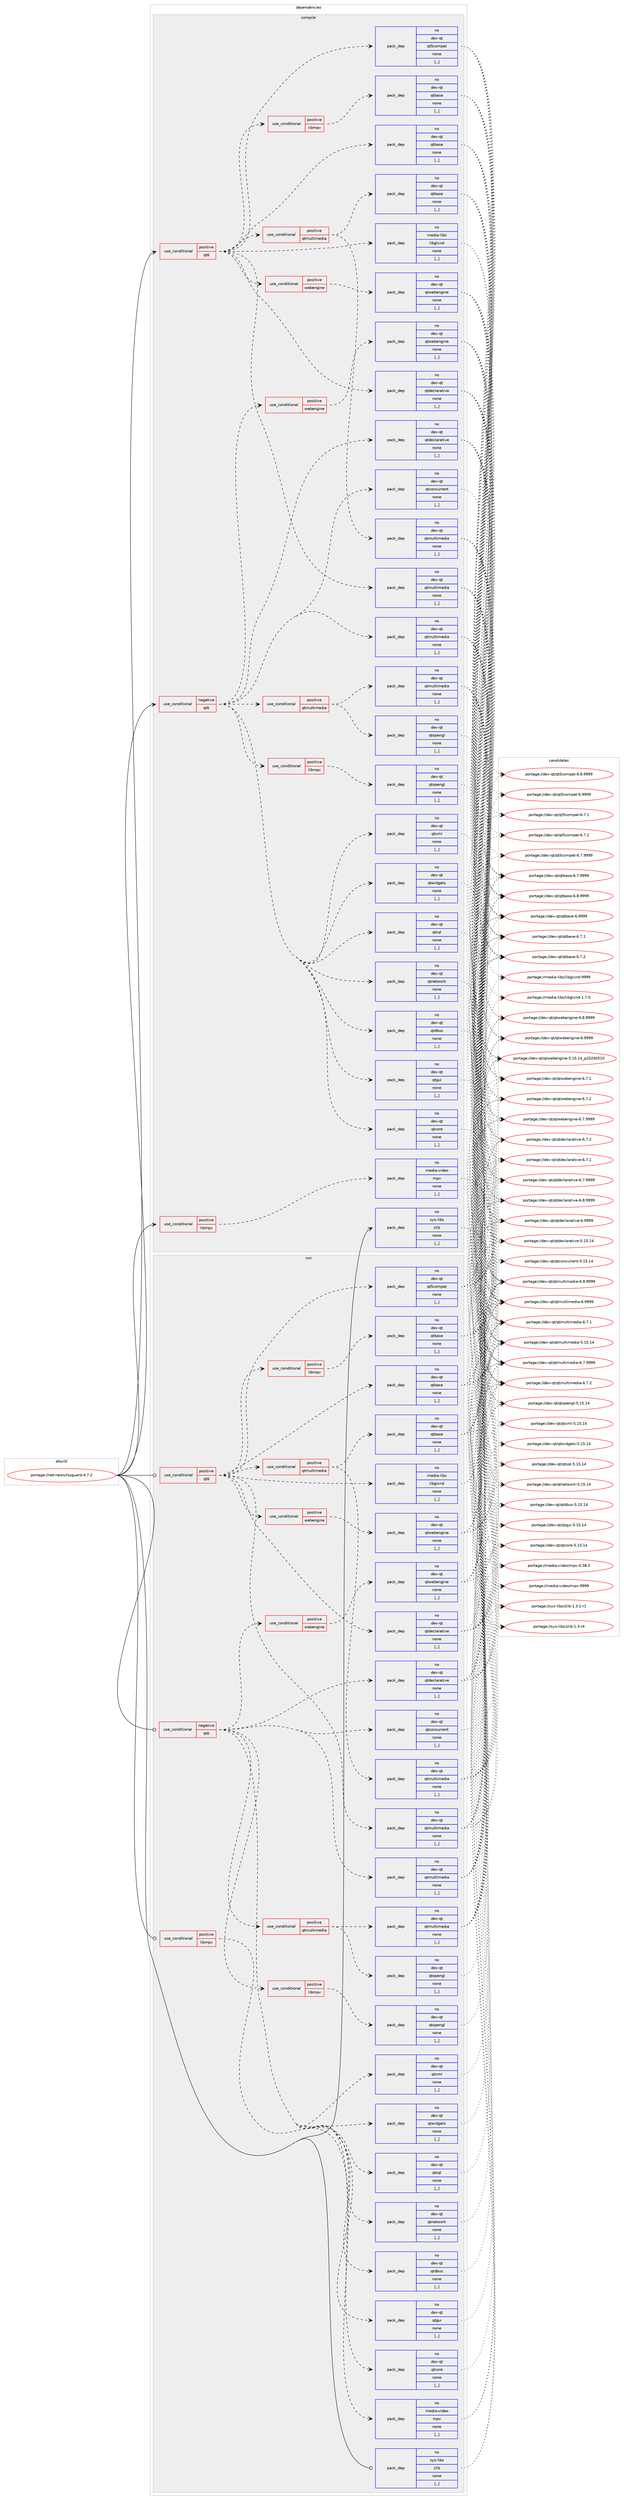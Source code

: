 digraph prolog {

# *************
# Graph options
# *************

newrank=true;
concentrate=true;
compound=true;
graph [rankdir=LR,fontname=Helvetica,fontsize=10,ranksep=1.5];#, ranksep=2.5, nodesep=0.2];
edge  [arrowhead=vee];
node  [fontname=Helvetica,fontsize=10];

# **********
# The ebuild
# **********

subgraph cluster_leftcol {
color=gray;
rank=same;
label=<<i>ebuild</i>>;
id [label="portage://net-news/rssguard-4.7.2", color=red, width=4, href="../net-news/rssguard-4.7.2.svg"];
}

# ****************
# The dependencies
# ****************

subgraph cluster_midcol {
color=gray;
label=<<i>dependencies</i>>;
subgraph cluster_compile {
fillcolor="#eeeeee";
style=filled;
label=<<i>compile</i>>;
subgraph cond97625 {
dependency370608 [label=<<TABLE BORDER="0" CELLBORDER="1" CELLSPACING="0" CELLPADDING="4"><TR><TD ROWSPAN="3" CELLPADDING="10">use_conditional</TD></TR><TR><TD>negative</TD></TR><TR><TD>qt6</TD></TR></TABLE>>, shape=none, color=red];
subgraph pack270302 {
dependency370609 [label=<<TABLE BORDER="0" CELLBORDER="1" CELLSPACING="0" CELLPADDING="4" WIDTH="220"><TR><TD ROWSPAN="6" CELLPADDING="30">pack_dep</TD></TR><TR><TD WIDTH="110">no</TD></TR><TR><TD>dev-qt</TD></TR><TR><TD>qtconcurrent</TD></TR><TR><TD>none</TD></TR><TR><TD>[,,]</TD></TR></TABLE>>, shape=none, color=blue];
}
dependency370608:e -> dependency370609:w [weight=20,style="dashed",arrowhead="vee"];
subgraph pack270303 {
dependency370610 [label=<<TABLE BORDER="0" CELLBORDER="1" CELLSPACING="0" CELLPADDING="4" WIDTH="220"><TR><TD ROWSPAN="6" CELLPADDING="30">pack_dep</TD></TR><TR><TD WIDTH="110">no</TD></TR><TR><TD>dev-qt</TD></TR><TR><TD>qtcore</TD></TR><TR><TD>none</TD></TR><TR><TD>[,,]</TD></TR></TABLE>>, shape=none, color=blue];
}
dependency370608:e -> dependency370610:w [weight=20,style="dashed",arrowhead="vee"];
subgraph pack270304 {
dependency370611 [label=<<TABLE BORDER="0" CELLBORDER="1" CELLSPACING="0" CELLPADDING="4" WIDTH="220"><TR><TD ROWSPAN="6" CELLPADDING="30">pack_dep</TD></TR><TR><TD WIDTH="110">no</TD></TR><TR><TD>dev-qt</TD></TR><TR><TD>qtdbus</TD></TR><TR><TD>none</TD></TR><TR><TD>[,,]</TD></TR></TABLE>>, shape=none, color=blue];
}
dependency370608:e -> dependency370611:w [weight=20,style="dashed",arrowhead="vee"];
subgraph pack270305 {
dependency370612 [label=<<TABLE BORDER="0" CELLBORDER="1" CELLSPACING="0" CELLPADDING="4" WIDTH="220"><TR><TD ROWSPAN="6" CELLPADDING="30">pack_dep</TD></TR><TR><TD WIDTH="110">no</TD></TR><TR><TD>dev-qt</TD></TR><TR><TD>qtdeclarative</TD></TR><TR><TD>none</TD></TR><TR><TD>[,,]</TD></TR></TABLE>>, shape=none, color=blue];
}
dependency370608:e -> dependency370612:w [weight=20,style="dashed",arrowhead="vee"];
subgraph pack270306 {
dependency370613 [label=<<TABLE BORDER="0" CELLBORDER="1" CELLSPACING="0" CELLPADDING="4" WIDTH="220"><TR><TD ROWSPAN="6" CELLPADDING="30">pack_dep</TD></TR><TR><TD WIDTH="110">no</TD></TR><TR><TD>dev-qt</TD></TR><TR><TD>qtgui</TD></TR><TR><TD>none</TD></TR><TR><TD>[,,]</TD></TR></TABLE>>, shape=none, color=blue];
}
dependency370608:e -> dependency370613:w [weight=20,style="dashed",arrowhead="vee"];
subgraph pack270307 {
dependency370614 [label=<<TABLE BORDER="0" CELLBORDER="1" CELLSPACING="0" CELLPADDING="4" WIDTH="220"><TR><TD ROWSPAN="6" CELLPADDING="30">pack_dep</TD></TR><TR><TD WIDTH="110">no</TD></TR><TR><TD>dev-qt</TD></TR><TR><TD>qtmultimedia</TD></TR><TR><TD>none</TD></TR><TR><TD>[,,]</TD></TR></TABLE>>, shape=none, color=blue];
}
dependency370608:e -> dependency370614:w [weight=20,style="dashed",arrowhead="vee"];
subgraph pack270308 {
dependency370615 [label=<<TABLE BORDER="0" CELLBORDER="1" CELLSPACING="0" CELLPADDING="4" WIDTH="220"><TR><TD ROWSPAN="6" CELLPADDING="30">pack_dep</TD></TR><TR><TD WIDTH="110">no</TD></TR><TR><TD>dev-qt</TD></TR><TR><TD>qtnetwork</TD></TR><TR><TD>none</TD></TR><TR><TD>[,,]</TD></TR></TABLE>>, shape=none, color=blue];
}
dependency370608:e -> dependency370615:w [weight=20,style="dashed",arrowhead="vee"];
subgraph pack270309 {
dependency370616 [label=<<TABLE BORDER="0" CELLBORDER="1" CELLSPACING="0" CELLPADDING="4" WIDTH="220"><TR><TD ROWSPAN="6" CELLPADDING="30">pack_dep</TD></TR><TR><TD WIDTH="110">no</TD></TR><TR><TD>dev-qt</TD></TR><TR><TD>qtsql</TD></TR><TR><TD>none</TD></TR><TR><TD>[,,]</TD></TR></TABLE>>, shape=none, color=blue];
}
dependency370608:e -> dependency370616:w [weight=20,style="dashed",arrowhead="vee"];
subgraph pack270310 {
dependency370617 [label=<<TABLE BORDER="0" CELLBORDER="1" CELLSPACING="0" CELLPADDING="4" WIDTH="220"><TR><TD ROWSPAN="6" CELLPADDING="30">pack_dep</TD></TR><TR><TD WIDTH="110">no</TD></TR><TR><TD>dev-qt</TD></TR><TR><TD>qtwidgets</TD></TR><TR><TD>none</TD></TR><TR><TD>[,,]</TD></TR></TABLE>>, shape=none, color=blue];
}
dependency370608:e -> dependency370617:w [weight=20,style="dashed",arrowhead="vee"];
subgraph pack270311 {
dependency370618 [label=<<TABLE BORDER="0" CELLBORDER="1" CELLSPACING="0" CELLPADDING="4" WIDTH="220"><TR><TD ROWSPAN="6" CELLPADDING="30">pack_dep</TD></TR><TR><TD WIDTH="110">no</TD></TR><TR><TD>dev-qt</TD></TR><TR><TD>qtxml</TD></TR><TR><TD>none</TD></TR><TR><TD>[,,]</TD></TR></TABLE>>, shape=none, color=blue];
}
dependency370608:e -> dependency370618:w [weight=20,style="dashed",arrowhead="vee"];
subgraph cond97626 {
dependency370619 [label=<<TABLE BORDER="0" CELLBORDER="1" CELLSPACING="0" CELLPADDING="4"><TR><TD ROWSPAN="3" CELLPADDING="10">use_conditional</TD></TR><TR><TD>positive</TD></TR><TR><TD>libmpv</TD></TR></TABLE>>, shape=none, color=red];
subgraph pack270312 {
dependency370620 [label=<<TABLE BORDER="0" CELLBORDER="1" CELLSPACING="0" CELLPADDING="4" WIDTH="220"><TR><TD ROWSPAN="6" CELLPADDING="30">pack_dep</TD></TR><TR><TD WIDTH="110">no</TD></TR><TR><TD>dev-qt</TD></TR><TR><TD>qtopengl</TD></TR><TR><TD>none</TD></TR><TR><TD>[,,]</TD></TR></TABLE>>, shape=none, color=blue];
}
dependency370619:e -> dependency370620:w [weight=20,style="dashed",arrowhead="vee"];
}
dependency370608:e -> dependency370619:w [weight=20,style="dashed",arrowhead="vee"];
subgraph cond97627 {
dependency370621 [label=<<TABLE BORDER="0" CELLBORDER="1" CELLSPACING="0" CELLPADDING="4"><TR><TD ROWSPAN="3" CELLPADDING="10">use_conditional</TD></TR><TR><TD>positive</TD></TR><TR><TD>qtmultimedia</TD></TR></TABLE>>, shape=none, color=red];
subgraph pack270313 {
dependency370622 [label=<<TABLE BORDER="0" CELLBORDER="1" CELLSPACING="0" CELLPADDING="4" WIDTH="220"><TR><TD ROWSPAN="6" CELLPADDING="30">pack_dep</TD></TR><TR><TD WIDTH="110">no</TD></TR><TR><TD>dev-qt</TD></TR><TR><TD>qtmultimedia</TD></TR><TR><TD>none</TD></TR><TR><TD>[,,]</TD></TR></TABLE>>, shape=none, color=blue];
}
dependency370621:e -> dependency370622:w [weight=20,style="dashed",arrowhead="vee"];
subgraph pack270314 {
dependency370623 [label=<<TABLE BORDER="0" CELLBORDER="1" CELLSPACING="0" CELLPADDING="4" WIDTH="220"><TR><TD ROWSPAN="6" CELLPADDING="30">pack_dep</TD></TR><TR><TD WIDTH="110">no</TD></TR><TR><TD>dev-qt</TD></TR><TR><TD>qtopengl</TD></TR><TR><TD>none</TD></TR><TR><TD>[,,]</TD></TR></TABLE>>, shape=none, color=blue];
}
dependency370621:e -> dependency370623:w [weight=20,style="dashed",arrowhead="vee"];
}
dependency370608:e -> dependency370621:w [weight=20,style="dashed",arrowhead="vee"];
subgraph cond97628 {
dependency370624 [label=<<TABLE BORDER="0" CELLBORDER="1" CELLSPACING="0" CELLPADDING="4"><TR><TD ROWSPAN="3" CELLPADDING="10">use_conditional</TD></TR><TR><TD>positive</TD></TR><TR><TD>webengine</TD></TR></TABLE>>, shape=none, color=red];
subgraph pack270315 {
dependency370625 [label=<<TABLE BORDER="0" CELLBORDER="1" CELLSPACING="0" CELLPADDING="4" WIDTH="220"><TR><TD ROWSPAN="6" CELLPADDING="30">pack_dep</TD></TR><TR><TD WIDTH="110">no</TD></TR><TR><TD>dev-qt</TD></TR><TR><TD>qtwebengine</TD></TR><TR><TD>none</TD></TR><TR><TD>[,,]</TD></TR></TABLE>>, shape=none, color=blue];
}
dependency370624:e -> dependency370625:w [weight=20,style="dashed",arrowhead="vee"];
}
dependency370608:e -> dependency370624:w [weight=20,style="dashed",arrowhead="vee"];
}
id:e -> dependency370608:w [weight=20,style="solid",arrowhead="vee"];
subgraph cond97629 {
dependency370626 [label=<<TABLE BORDER="0" CELLBORDER="1" CELLSPACING="0" CELLPADDING="4"><TR><TD ROWSPAN="3" CELLPADDING="10">use_conditional</TD></TR><TR><TD>positive</TD></TR><TR><TD>libmpv</TD></TR></TABLE>>, shape=none, color=red];
subgraph pack270316 {
dependency370627 [label=<<TABLE BORDER="0" CELLBORDER="1" CELLSPACING="0" CELLPADDING="4" WIDTH="220"><TR><TD ROWSPAN="6" CELLPADDING="30">pack_dep</TD></TR><TR><TD WIDTH="110">no</TD></TR><TR><TD>media-video</TD></TR><TR><TD>mpv</TD></TR><TR><TD>none</TD></TR><TR><TD>[,,]</TD></TR></TABLE>>, shape=none, color=blue];
}
dependency370626:e -> dependency370627:w [weight=20,style="dashed",arrowhead="vee"];
}
id:e -> dependency370626:w [weight=20,style="solid",arrowhead="vee"];
subgraph cond97630 {
dependency370628 [label=<<TABLE BORDER="0" CELLBORDER="1" CELLSPACING="0" CELLPADDING="4"><TR><TD ROWSPAN="3" CELLPADDING="10">use_conditional</TD></TR><TR><TD>positive</TD></TR><TR><TD>qt6</TD></TR></TABLE>>, shape=none, color=red];
subgraph pack270317 {
dependency370629 [label=<<TABLE BORDER="0" CELLBORDER="1" CELLSPACING="0" CELLPADDING="4" WIDTH="220"><TR><TD ROWSPAN="6" CELLPADDING="30">pack_dep</TD></TR><TR><TD WIDTH="110">no</TD></TR><TR><TD>dev-qt</TD></TR><TR><TD>qtbase</TD></TR><TR><TD>none</TD></TR><TR><TD>[,,]</TD></TR></TABLE>>, shape=none, color=blue];
}
dependency370628:e -> dependency370629:w [weight=20,style="dashed",arrowhead="vee"];
subgraph pack270318 {
dependency370630 [label=<<TABLE BORDER="0" CELLBORDER="1" CELLSPACING="0" CELLPADDING="4" WIDTH="220"><TR><TD ROWSPAN="6" CELLPADDING="30">pack_dep</TD></TR><TR><TD WIDTH="110">no</TD></TR><TR><TD>dev-qt</TD></TR><TR><TD>qtdeclarative</TD></TR><TR><TD>none</TD></TR><TR><TD>[,,]</TD></TR></TABLE>>, shape=none, color=blue];
}
dependency370628:e -> dependency370630:w [weight=20,style="dashed",arrowhead="vee"];
subgraph pack270319 {
dependency370631 [label=<<TABLE BORDER="0" CELLBORDER="1" CELLSPACING="0" CELLPADDING="4" WIDTH="220"><TR><TD ROWSPAN="6" CELLPADDING="30">pack_dep</TD></TR><TR><TD WIDTH="110">no</TD></TR><TR><TD>dev-qt</TD></TR><TR><TD>qtmultimedia</TD></TR><TR><TD>none</TD></TR><TR><TD>[,,]</TD></TR></TABLE>>, shape=none, color=blue];
}
dependency370628:e -> dependency370631:w [weight=20,style="dashed",arrowhead="vee"];
subgraph pack270320 {
dependency370632 [label=<<TABLE BORDER="0" CELLBORDER="1" CELLSPACING="0" CELLPADDING="4" WIDTH="220"><TR><TD ROWSPAN="6" CELLPADDING="30">pack_dep</TD></TR><TR><TD WIDTH="110">no</TD></TR><TR><TD>dev-qt</TD></TR><TR><TD>qt5compat</TD></TR><TR><TD>none</TD></TR><TR><TD>[,,]</TD></TR></TABLE>>, shape=none, color=blue];
}
dependency370628:e -> dependency370632:w [weight=20,style="dashed",arrowhead="vee"];
subgraph pack270321 {
dependency370633 [label=<<TABLE BORDER="0" CELLBORDER="1" CELLSPACING="0" CELLPADDING="4" WIDTH="220"><TR><TD ROWSPAN="6" CELLPADDING="30">pack_dep</TD></TR><TR><TD WIDTH="110">no</TD></TR><TR><TD>media-libs</TD></TR><TR><TD>libglvnd</TD></TR><TR><TD>none</TD></TR><TR><TD>[,,]</TD></TR></TABLE>>, shape=none, color=blue];
}
dependency370628:e -> dependency370633:w [weight=20,style="dashed",arrowhead="vee"];
subgraph cond97631 {
dependency370634 [label=<<TABLE BORDER="0" CELLBORDER="1" CELLSPACING="0" CELLPADDING="4"><TR><TD ROWSPAN="3" CELLPADDING="10">use_conditional</TD></TR><TR><TD>positive</TD></TR><TR><TD>libmpv</TD></TR></TABLE>>, shape=none, color=red];
subgraph pack270322 {
dependency370635 [label=<<TABLE BORDER="0" CELLBORDER="1" CELLSPACING="0" CELLPADDING="4" WIDTH="220"><TR><TD ROWSPAN="6" CELLPADDING="30">pack_dep</TD></TR><TR><TD WIDTH="110">no</TD></TR><TR><TD>dev-qt</TD></TR><TR><TD>qtbase</TD></TR><TR><TD>none</TD></TR><TR><TD>[,,]</TD></TR></TABLE>>, shape=none, color=blue];
}
dependency370634:e -> dependency370635:w [weight=20,style="dashed",arrowhead="vee"];
}
dependency370628:e -> dependency370634:w [weight=20,style="dashed",arrowhead="vee"];
subgraph cond97632 {
dependency370636 [label=<<TABLE BORDER="0" CELLBORDER="1" CELLSPACING="0" CELLPADDING="4"><TR><TD ROWSPAN="3" CELLPADDING="10">use_conditional</TD></TR><TR><TD>positive</TD></TR><TR><TD>qtmultimedia</TD></TR></TABLE>>, shape=none, color=red];
subgraph pack270323 {
dependency370637 [label=<<TABLE BORDER="0" CELLBORDER="1" CELLSPACING="0" CELLPADDING="4" WIDTH="220"><TR><TD ROWSPAN="6" CELLPADDING="30">pack_dep</TD></TR><TR><TD WIDTH="110">no</TD></TR><TR><TD>dev-qt</TD></TR><TR><TD>qtbase</TD></TR><TR><TD>none</TD></TR><TR><TD>[,,]</TD></TR></TABLE>>, shape=none, color=blue];
}
dependency370636:e -> dependency370637:w [weight=20,style="dashed",arrowhead="vee"];
subgraph pack270324 {
dependency370638 [label=<<TABLE BORDER="0" CELLBORDER="1" CELLSPACING="0" CELLPADDING="4" WIDTH="220"><TR><TD ROWSPAN="6" CELLPADDING="30">pack_dep</TD></TR><TR><TD WIDTH="110">no</TD></TR><TR><TD>dev-qt</TD></TR><TR><TD>qtmultimedia</TD></TR><TR><TD>none</TD></TR><TR><TD>[,,]</TD></TR></TABLE>>, shape=none, color=blue];
}
dependency370636:e -> dependency370638:w [weight=20,style="dashed",arrowhead="vee"];
}
dependency370628:e -> dependency370636:w [weight=20,style="dashed",arrowhead="vee"];
subgraph cond97633 {
dependency370639 [label=<<TABLE BORDER="0" CELLBORDER="1" CELLSPACING="0" CELLPADDING="4"><TR><TD ROWSPAN="3" CELLPADDING="10">use_conditional</TD></TR><TR><TD>positive</TD></TR><TR><TD>webengine</TD></TR></TABLE>>, shape=none, color=red];
subgraph pack270325 {
dependency370640 [label=<<TABLE BORDER="0" CELLBORDER="1" CELLSPACING="0" CELLPADDING="4" WIDTH="220"><TR><TD ROWSPAN="6" CELLPADDING="30">pack_dep</TD></TR><TR><TD WIDTH="110">no</TD></TR><TR><TD>dev-qt</TD></TR><TR><TD>qtwebengine</TD></TR><TR><TD>none</TD></TR><TR><TD>[,,]</TD></TR></TABLE>>, shape=none, color=blue];
}
dependency370639:e -> dependency370640:w [weight=20,style="dashed",arrowhead="vee"];
}
dependency370628:e -> dependency370639:w [weight=20,style="dashed",arrowhead="vee"];
}
id:e -> dependency370628:w [weight=20,style="solid",arrowhead="vee"];
subgraph pack270326 {
dependency370641 [label=<<TABLE BORDER="0" CELLBORDER="1" CELLSPACING="0" CELLPADDING="4" WIDTH="220"><TR><TD ROWSPAN="6" CELLPADDING="30">pack_dep</TD></TR><TR><TD WIDTH="110">no</TD></TR><TR><TD>sys-libs</TD></TR><TR><TD>zlib</TD></TR><TR><TD>none</TD></TR><TR><TD>[,,]</TD></TR></TABLE>>, shape=none, color=blue];
}
id:e -> dependency370641:w [weight=20,style="solid",arrowhead="vee"];
}
subgraph cluster_compileandrun {
fillcolor="#eeeeee";
style=filled;
label=<<i>compile and run</i>>;
}
subgraph cluster_run {
fillcolor="#eeeeee";
style=filled;
label=<<i>run</i>>;
subgraph cond97634 {
dependency370642 [label=<<TABLE BORDER="0" CELLBORDER="1" CELLSPACING="0" CELLPADDING="4"><TR><TD ROWSPAN="3" CELLPADDING="10">use_conditional</TD></TR><TR><TD>negative</TD></TR><TR><TD>qt6</TD></TR></TABLE>>, shape=none, color=red];
subgraph pack270327 {
dependency370643 [label=<<TABLE BORDER="0" CELLBORDER="1" CELLSPACING="0" CELLPADDING="4" WIDTH="220"><TR><TD ROWSPAN="6" CELLPADDING="30">pack_dep</TD></TR><TR><TD WIDTH="110">no</TD></TR><TR><TD>dev-qt</TD></TR><TR><TD>qtconcurrent</TD></TR><TR><TD>none</TD></TR><TR><TD>[,,]</TD></TR></TABLE>>, shape=none, color=blue];
}
dependency370642:e -> dependency370643:w [weight=20,style="dashed",arrowhead="vee"];
subgraph pack270328 {
dependency370644 [label=<<TABLE BORDER="0" CELLBORDER="1" CELLSPACING="0" CELLPADDING="4" WIDTH="220"><TR><TD ROWSPAN="6" CELLPADDING="30">pack_dep</TD></TR><TR><TD WIDTH="110">no</TD></TR><TR><TD>dev-qt</TD></TR><TR><TD>qtcore</TD></TR><TR><TD>none</TD></TR><TR><TD>[,,]</TD></TR></TABLE>>, shape=none, color=blue];
}
dependency370642:e -> dependency370644:w [weight=20,style="dashed",arrowhead="vee"];
subgraph pack270329 {
dependency370645 [label=<<TABLE BORDER="0" CELLBORDER="1" CELLSPACING="0" CELLPADDING="4" WIDTH="220"><TR><TD ROWSPAN="6" CELLPADDING="30">pack_dep</TD></TR><TR><TD WIDTH="110">no</TD></TR><TR><TD>dev-qt</TD></TR><TR><TD>qtdbus</TD></TR><TR><TD>none</TD></TR><TR><TD>[,,]</TD></TR></TABLE>>, shape=none, color=blue];
}
dependency370642:e -> dependency370645:w [weight=20,style="dashed",arrowhead="vee"];
subgraph pack270330 {
dependency370646 [label=<<TABLE BORDER="0" CELLBORDER="1" CELLSPACING="0" CELLPADDING="4" WIDTH="220"><TR><TD ROWSPAN="6" CELLPADDING="30">pack_dep</TD></TR><TR><TD WIDTH="110">no</TD></TR><TR><TD>dev-qt</TD></TR><TR><TD>qtdeclarative</TD></TR><TR><TD>none</TD></TR><TR><TD>[,,]</TD></TR></TABLE>>, shape=none, color=blue];
}
dependency370642:e -> dependency370646:w [weight=20,style="dashed",arrowhead="vee"];
subgraph pack270331 {
dependency370647 [label=<<TABLE BORDER="0" CELLBORDER="1" CELLSPACING="0" CELLPADDING="4" WIDTH="220"><TR><TD ROWSPAN="6" CELLPADDING="30">pack_dep</TD></TR><TR><TD WIDTH="110">no</TD></TR><TR><TD>dev-qt</TD></TR><TR><TD>qtgui</TD></TR><TR><TD>none</TD></TR><TR><TD>[,,]</TD></TR></TABLE>>, shape=none, color=blue];
}
dependency370642:e -> dependency370647:w [weight=20,style="dashed",arrowhead="vee"];
subgraph pack270332 {
dependency370648 [label=<<TABLE BORDER="0" CELLBORDER="1" CELLSPACING="0" CELLPADDING="4" WIDTH="220"><TR><TD ROWSPAN="6" CELLPADDING="30">pack_dep</TD></TR><TR><TD WIDTH="110">no</TD></TR><TR><TD>dev-qt</TD></TR><TR><TD>qtmultimedia</TD></TR><TR><TD>none</TD></TR><TR><TD>[,,]</TD></TR></TABLE>>, shape=none, color=blue];
}
dependency370642:e -> dependency370648:w [weight=20,style="dashed",arrowhead="vee"];
subgraph pack270333 {
dependency370649 [label=<<TABLE BORDER="0" CELLBORDER="1" CELLSPACING="0" CELLPADDING="4" WIDTH="220"><TR><TD ROWSPAN="6" CELLPADDING="30">pack_dep</TD></TR><TR><TD WIDTH="110">no</TD></TR><TR><TD>dev-qt</TD></TR><TR><TD>qtnetwork</TD></TR><TR><TD>none</TD></TR><TR><TD>[,,]</TD></TR></TABLE>>, shape=none, color=blue];
}
dependency370642:e -> dependency370649:w [weight=20,style="dashed",arrowhead="vee"];
subgraph pack270334 {
dependency370650 [label=<<TABLE BORDER="0" CELLBORDER="1" CELLSPACING="0" CELLPADDING="4" WIDTH="220"><TR><TD ROWSPAN="6" CELLPADDING="30">pack_dep</TD></TR><TR><TD WIDTH="110">no</TD></TR><TR><TD>dev-qt</TD></TR><TR><TD>qtsql</TD></TR><TR><TD>none</TD></TR><TR><TD>[,,]</TD></TR></TABLE>>, shape=none, color=blue];
}
dependency370642:e -> dependency370650:w [weight=20,style="dashed",arrowhead="vee"];
subgraph pack270335 {
dependency370651 [label=<<TABLE BORDER="0" CELLBORDER="1" CELLSPACING="0" CELLPADDING="4" WIDTH="220"><TR><TD ROWSPAN="6" CELLPADDING="30">pack_dep</TD></TR><TR><TD WIDTH="110">no</TD></TR><TR><TD>dev-qt</TD></TR><TR><TD>qtwidgets</TD></TR><TR><TD>none</TD></TR><TR><TD>[,,]</TD></TR></TABLE>>, shape=none, color=blue];
}
dependency370642:e -> dependency370651:w [weight=20,style="dashed",arrowhead="vee"];
subgraph pack270336 {
dependency370652 [label=<<TABLE BORDER="0" CELLBORDER="1" CELLSPACING="0" CELLPADDING="4" WIDTH="220"><TR><TD ROWSPAN="6" CELLPADDING="30">pack_dep</TD></TR><TR><TD WIDTH="110">no</TD></TR><TR><TD>dev-qt</TD></TR><TR><TD>qtxml</TD></TR><TR><TD>none</TD></TR><TR><TD>[,,]</TD></TR></TABLE>>, shape=none, color=blue];
}
dependency370642:e -> dependency370652:w [weight=20,style="dashed",arrowhead="vee"];
subgraph cond97635 {
dependency370653 [label=<<TABLE BORDER="0" CELLBORDER="1" CELLSPACING="0" CELLPADDING="4"><TR><TD ROWSPAN="3" CELLPADDING="10">use_conditional</TD></TR><TR><TD>positive</TD></TR><TR><TD>libmpv</TD></TR></TABLE>>, shape=none, color=red];
subgraph pack270337 {
dependency370654 [label=<<TABLE BORDER="0" CELLBORDER="1" CELLSPACING="0" CELLPADDING="4" WIDTH="220"><TR><TD ROWSPAN="6" CELLPADDING="30">pack_dep</TD></TR><TR><TD WIDTH="110">no</TD></TR><TR><TD>dev-qt</TD></TR><TR><TD>qtopengl</TD></TR><TR><TD>none</TD></TR><TR><TD>[,,]</TD></TR></TABLE>>, shape=none, color=blue];
}
dependency370653:e -> dependency370654:w [weight=20,style="dashed",arrowhead="vee"];
}
dependency370642:e -> dependency370653:w [weight=20,style="dashed",arrowhead="vee"];
subgraph cond97636 {
dependency370655 [label=<<TABLE BORDER="0" CELLBORDER="1" CELLSPACING="0" CELLPADDING="4"><TR><TD ROWSPAN="3" CELLPADDING="10">use_conditional</TD></TR><TR><TD>positive</TD></TR><TR><TD>qtmultimedia</TD></TR></TABLE>>, shape=none, color=red];
subgraph pack270338 {
dependency370656 [label=<<TABLE BORDER="0" CELLBORDER="1" CELLSPACING="0" CELLPADDING="4" WIDTH="220"><TR><TD ROWSPAN="6" CELLPADDING="30">pack_dep</TD></TR><TR><TD WIDTH="110">no</TD></TR><TR><TD>dev-qt</TD></TR><TR><TD>qtmultimedia</TD></TR><TR><TD>none</TD></TR><TR><TD>[,,]</TD></TR></TABLE>>, shape=none, color=blue];
}
dependency370655:e -> dependency370656:w [weight=20,style="dashed",arrowhead="vee"];
subgraph pack270339 {
dependency370657 [label=<<TABLE BORDER="0" CELLBORDER="1" CELLSPACING="0" CELLPADDING="4" WIDTH="220"><TR><TD ROWSPAN="6" CELLPADDING="30">pack_dep</TD></TR><TR><TD WIDTH="110">no</TD></TR><TR><TD>dev-qt</TD></TR><TR><TD>qtopengl</TD></TR><TR><TD>none</TD></TR><TR><TD>[,,]</TD></TR></TABLE>>, shape=none, color=blue];
}
dependency370655:e -> dependency370657:w [weight=20,style="dashed",arrowhead="vee"];
}
dependency370642:e -> dependency370655:w [weight=20,style="dashed",arrowhead="vee"];
subgraph cond97637 {
dependency370658 [label=<<TABLE BORDER="0" CELLBORDER="1" CELLSPACING="0" CELLPADDING="4"><TR><TD ROWSPAN="3" CELLPADDING="10">use_conditional</TD></TR><TR><TD>positive</TD></TR><TR><TD>webengine</TD></TR></TABLE>>, shape=none, color=red];
subgraph pack270340 {
dependency370659 [label=<<TABLE BORDER="0" CELLBORDER="1" CELLSPACING="0" CELLPADDING="4" WIDTH="220"><TR><TD ROWSPAN="6" CELLPADDING="30">pack_dep</TD></TR><TR><TD WIDTH="110">no</TD></TR><TR><TD>dev-qt</TD></TR><TR><TD>qtwebengine</TD></TR><TR><TD>none</TD></TR><TR><TD>[,,]</TD></TR></TABLE>>, shape=none, color=blue];
}
dependency370658:e -> dependency370659:w [weight=20,style="dashed",arrowhead="vee"];
}
dependency370642:e -> dependency370658:w [weight=20,style="dashed",arrowhead="vee"];
}
id:e -> dependency370642:w [weight=20,style="solid",arrowhead="odot"];
subgraph cond97638 {
dependency370660 [label=<<TABLE BORDER="0" CELLBORDER="1" CELLSPACING="0" CELLPADDING="4"><TR><TD ROWSPAN="3" CELLPADDING="10">use_conditional</TD></TR><TR><TD>positive</TD></TR><TR><TD>libmpv</TD></TR></TABLE>>, shape=none, color=red];
subgraph pack270341 {
dependency370661 [label=<<TABLE BORDER="0" CELLBORDER="1" CELLSPACING="0" CELLPADDING="4" WIDTH="220"><TR><TD ROWSPAN="6" CELLPADDING="30">pack_dep</TD></TR><TR><TD WIDTH="110">no</TD></TR><TR><TD>media-video</TD></TR><TR><TD>mpv</TD></TR><TR><TD>none</TD></TR><TR><TD>[,,]</TD></TR></TABLE>>, shape=none, color=blue];
}
dependency370660:e -> dependency370661:w [weight=20,style="dashed",arrowhead="vee"];
}
id:e -> dependency370660:w [weight=20,style="solid",arrowhead="odot"];
subgraph cond97639 {
dependency370662 [label=<<TABLE BORDER="0" CELLBORDER="1" CELLSPACING="0" CELLPADDING="4"><TR><TD ROWSPAN="3" CELLPADDING="10">use_conditional</TD></TR><TR><TD>positive</TD></TR><TR><TD>qt6</TD></TR></TABLE>>, shape=none, color=red];
subgraph pack270342 {
dependency370663 [label=<<TABLE BORDER="0" CELLBORDER="1" CELLSPACING="0" CELLPADDING="4" WIDTH="220"><TR><TD ROWSPAN="6" CELLPADDING="30">pack_dep</TD></TR><TR><TD WIDTH="110">no</TD></TR><TR><TD>dev-qt</TD></TR><TR><TD>qtbase</TD></TR><TR><TD>none</TD></TR><TR><TD>[,,]</TD></TR></TABLE>>, shape=none, color=blue];
}
dependency370662:e -> dependency370663:w [weight=20,style="dashed",arrowhead="vee"];
subgraph pack270343 {
dependency370664 [label=<<TABLE BORDER="0" CELLBORDER="1" CELLSPACING="0" CELLPADDING="4" WIDTH="220"><TR><TD ROWSPAN="6" CELLPADDING="30">pack_dep</TD></TR><TR><TD WIDTH="110">no</TD></TR><TR><TD>dev-qt</TD></TR><TR><TD>qtdeclarative</TD></TR><TR><TD>none</TD></TR><TR><TD>[,,]</TD></TR></TABLE>>, shape=none, color=blue];
}
dependency370662:e -> dependency370664:w [weight=20,style="dashed",arrowhead="vee"];
subgraph pack270344 {
dependency370665 [label=<<TABLE BORDER="0" CELLBORDER="1" CELLSPACING="0" CELLPADDING="4" WIDTH="220"><TR><TD ROWSPAN="6" CELLPADDING="30">pack_dep</TD></TR><TR><TD WIDTH="110">no</TD></TR><TR><TD>dev-qt</TD></TR><TR><TD>qtmultimedia</TD></TR><TR><TD>none</TD></TR><TR><TD>[,,]</TD></TR></TABLE>>, shape=none, color=blue];
}
dependency370662:e -> dependency370665:w [weight=20,style="dashed",arrowhead="vee"];
subgraph pack270345 {
dependency370666 [label=<<TABLE BORDER="0" CELLBORDER="1" CELLSPACING="0" CELLPADDING="4" WIDTH="220"><TR><TD ROWSPAN="6" CELLPADDING="30">pack_dep</TD></TR><TR><TD WIDTH="110">no</TD></TR><TR><TD>dev-qt</TD></TR><TR><TD>qt5compat</TD></TR><TR><TD>none</TD></TR><TR><TD>[,,]</TD></TR></TABLE>>, shape=none, color=blue];
}
dependency370662:e -> dependency370666:w [weight=20,style="dashed",arrowhead="vee"];
subgraph pack270346 {
dependency370667 [label=<<TABLE BORDER="0" CELLBORDER="1" CELLSPACING="0" CELLPADDING="4" WIDTH="220"><TR><TD ROWSPAN="6" CELLPADDING="30">pack_dep</TD></TR><TR><TD WIDTH="110">no</TD></TR><TR><TD>media-libs</TD></TR><TR><TD>libglvnd</TD></TR><TR><TD>none</TD></TR><TR><TD>[,,]</TD></TR></TABLE>>, shape=none, color=blue];
}
dependency370662:e -> dependency370667:w [weight=20,style="dashed",arrowhead="vee"];
subgraph cond97640 {
dependency370668 [label=<<TABLE BORDER="0" CELLBORDER="1" CELLSPACING="0" CELLPADDING="4"><TR><TD ROWSPAN="3" CELLPADDING="10">use_conditional</TD></TR><TR><TD>positive</TD></TR><TR><TD>libmpv</TD></TR></TABLE>>, shape=none, color=red];
subgraph pack270347 {
dependency370669 [label=<<TABLE BORDER="0" CELLBORDER="1" CELLSPACING="0" CELLPADDING="4" WIDTH="220"><TR><TD ROWSPAN="6" CELLPADDING="30">pack_dep</TD></TR><TR><TD WIDTH="110">no</TD></TR><TR><TD>dev-qt</TD></TR><TR><TD>qtbase</TD></TR><TR><TD>none</TD></TR><TR><TD>[,,]</TD></TR></TABLE>>, shape=none, color=blue];
}
dependency370668:e -> dependency370669:w [weight=20,style="dashed",arrowhead="vee"];
}
dependency370662:e -> dependency370668:w [weight=20,style="dashed",arrowhead="vee"];
subgraph cond97641 {
dependency370670 [label=<<TABLE BORDER="0" CELLBORDER="1" CELLSPACING="0" CELLPADDING="4"><TR><TD ROWSPAN="3" CELLPADDING="10">use_conditional</TD></TR><TR><TD>positive</TD></TR><TR><TD>qtmultimedia</TD></TR></TABLE>>, shape=none, color=red];
subgraph pack270348 {
dependency370671 [label=<<TABLE BORDER="0" CELLBORDER="1" CELLSPACING="0" CELLPADDING="4" WIDTH="220"><TR><TD ROWSPAN="6" CELLPADDING="30">pack_dep</TD></TR><TR><TD WIDTH="110">no</TD></TR><TR><TD>dev-qt</TD></TR><TR><TD>qtbase</TD></TR><TR><TD>none</TD></TR><TR><TD>[,,]</TD></TR></TABLE>>, shape=none, color=blue];
}
dependency370670:e -> dependency370671:w [weight=20,style="dashed",arrowhead="vee"];
subgraph pack270349 {
dependency370672 [label=<<TABLE BORDER="0" CELLBORDER="1" CELLSPACING="0" CELLPADDING="4" WIDTH="220"><TR><TD ROWSPAN="6" CELLPADDING="30">pack_dep</TD></TR><TR><TD WIDTH="110">no</TD></TR><TR><TD>dev-qt</TD></TR><TR><TD>qtmultimedia</TD></TR><TR><TD>none</TD></TR><TR><TD>[,,]</TD></TR></TABLE>>, shape=none, color=blue];
}
dependency370670:e -> dependency370672:w [weight=20,style="dashed",arrowhead="vee"];
}
dependency370662:e -> dependency370670:w [weight=20,style="dashed",arrowhead="vee"];
subgraph cond97642 {
dependency370673 [label=<<TABLE BORDER="0" CELLBORDER="1" CELLSPACING="0" CELLPADDING="4"><TR><TD ROWSPAN="3" CELLPADDING="10">use_conditional</TD></TR><TR><TD>positive</TD></TR><TR><TD>webengine</TD></TR></TABLE>>, shape=none, color=red];
subgraph pack270350 {
dependency370674 [label=<<TABLE BORDER="0" CELLBORDER="1" CELLSPACING="0" CELLPADDING="4" WIDTH="220"><TR><TD ROWSPAN="6" CELLPADDING="30">pack_dep</TD></TR><TR><TD WIDTH="110">no</TD></TR><TR><TD>dev-qt</TD></TR><TR><TD>qtwebengine</TD></TR><TR><TD>none</TD></TR><TR><TD>[,,]</TD></TR></TABLE>>, shape=none, color=blue];
}
dependency370673:e -> dependency370674:w [weight=20,style="dashed",arrowhead="vee"];
}
dependency370662:e -> dependency370673:w [weight=20,style="dashed",arrowhead="vee"];
}
id:e -> dependency370662:w [weight=20,style="solid",arrowhead="odot"];
subgraph pack270351 {
dependency370675 [label=<<TABLE BORDER="0" CELLBORDER="1" CELLSPACING="0" CELLPADDING="4" WIDTH="220"><TR><TD ROWSPAN="6" CELLPADDING="30">pack_dep</TD></TR><TR><TD WIDTH="110">no</TD></TR><TR><TD>sys-libs</TD></TR><TR><TD>zlib</TD></TR><TR><TD>none</TD></TR><TR><TD>[,,]</TD></TR></TABLE>>, shape=none, color=blue];
}
id:e -> dependency370675:w [weight=20,style="solid",arrowhead="odot"];
}
}

# **************
# The candidates
# **************

subgraph cluster_choices {
rank=same;
color=gray;
label=<<i>candidates</i>>;

subgraph choice270302 {
color=black;
nodesep=1;
choice100101118451131164711311699111110991171141141011101164553464953464952 [label="portage://dev-qt/qtconcurrent-5.15.14", color=red, width=4,href="../dev-qt/qtconcurrent-5.15.14.svg"];
dependency370609:e -> choice100101118451131164711311699111110991171141141011101164553464953464952:w [style=dotted,weight="100"];
}
subgraph choice270303 {
color=black;
nodesep=1;
choice1001011184511311647113116991111141014553464953464952 [label="portage://dev-qt/qtcore-5.15.14", color=red, width=4,href="../dev-qt/qtcore-5.15.14.svg"];
dependency370610:e -> choice1001011184511311647113116991111141014553464953464952:w [style=dotted,weight="100"];
}
subgraph choice270304 {
color=black;
nodesep=1;
choice1001011184511311647113116100981171154553464953464952 [label="portage://dev-qt/qtdbus-5.15.14", color=red, width=4,href="../dev-qt/qtdbus-5.15.14.svg"];
dependency370611:e -> choice1001011184511311647113116100981171154553464953464952:w [style=dotted,weight="100"];
}
subgraph choice270305 {
color=black;
nodesep=1;
choice10010111845113116471131161001019910897114971161051181014553464953464952 [label="portage://dev-qt/qtdeclarative-5.15.14", color=red, width=4,href="../dev-qt/qtdeclarative-5.15.14.svg"];
choice1001011184511311647113116100101991089711497116105118101455446554649 [label="portage://dev-qt/qtdeclarative-6.7.1", color=red, width=4,href="../dev-qt/qtdeclarative-6.7.1.svg"];
choice1001011184511311647113116100101991089711497116105118101455446554650 [label="portage://dev-qt/qtdeclarative-6.7.2", color=red, width=4,href="../dev-qt/qtdeclarative-6.7.2.svg"];
choice1001011184511311647113116100101991089711497116105118101455446554657575757 [label="portage://dev-qt/qtdeclarative-6.7.9999", color=red, width=4,href="../dev-qt/qtdeclarative-6.7.9999.svg"];
choice1001011184511311647113116100101991089711497116105118101455446564657575757 [label="portage://dev-qt/qtdeclarative-6.8.9999", color=red, width=4,href="../dev-qt/qtdeclarative-6.8.9999.svg"];
choice100101118451131164711311610010199108971149711610511810145544657575757 [label="portage://dev-qt/qtdeclarative-6.9999", color=red, width=4,href="../dev-qt/qtdeclarative-6.9999.svg"];
dependency370612:e -> choice10010111845113116471131161001019910897114971161051181014553464953464952:w [style=dotted,weight="100"];
dependency370612:e -> choice1001011184511311647113116100101991089711497116105118101455446554649:w [style=dotted,weight="100"];
dependency370612:e -> choice1001011184511311647113116100101991089711497116105118101455446554650:w [style=dotted,weight="100"];
dependency370612:e -> choice1001011184511311647113116100101991089711497116105118101455446554657575757:w [style=dotted,weight="100"];
dependency370612:e -> choice1001011184511311647113116100101991089711497116105118101455446564657575757:w [style=dotted,weight="100"];
dependency370612:e -> choice100101118451131164711311610010199108971149711610511810145544657575757:w [style=dotted,weight="100"];
}
subgraph choice270306 {
color=black;
nodesep=1;
choice10010111845113116471131161031171054553464953464952 [label="portage://dev-qt/qtgui-5.15.14", color=red, width=4,href="../dev-qt/qtgui-5.15.14.svg"];
dependency370613:e -> choice10010111845113116471131161031171054553464953464952:w [style=dotted,weight="100"];
}
subgraph choice270307 {
color=black;
nodesep=1;
choice1001011184511311647113116109117108116105109101100105974553464953464952 [label="portage://dev-qt/qtmultimedia-5.15.14", color=red, width=4,href="../dev-qt/qtmultimedia-5.15.14.svg"];
choice100101118451131164711311610911710811610510910110010597455446554649 [label="portage://dev-qt/qtmultimedia-6.7.1", color=red, width=4,href="../dev-qt/qtmultimedia-6.7.1.svg"];
choice100101118451131164711311610911710811610510910110010597455446554650 [label="portage://dev-qt/qtmultimedia-6.7.2", color=red, width=4,href="../dev-qt/qtmultimedia-6.7.2.svg"];
choice100101118451131164711311610911710811610510910110010597455446554657575757 [label="portage://dev-qt/qtmultimedia-6.7.9999", color=red, width=4,href="../dev-qt/qtmultimedia-6.7.9999.svg"];
choice100101118451131164711311610911710811610510910110010597455446564657575757 [label="portage://dev-qt/qtmultimedia-6.8.9999", color=red, width=4,href="../dev-qt/qtmultimedia-6.8.9999.svg"];
choice10010111845113116471131161091171081161051091011001059745544657575757 [label="portage://dev-qt/qtmultimedia-6.9999", color=red, width=4,href="../dev-qt/qtmultimedia-6.9999.svg"];
dependency370614:e -> choice1001011184511311647113116109117108116105109101100105974553464953464952:w [style=dotted,weight="100"];
dependency370614:e -> choice100101118451131164711311610911710811610510910110010597455446554649:w [style=dotted,weight="100"];
dependency370614:e -> choice100101118451131164711311610911710811610510910110010597455446554650:w [style=dotted,weight="100"];
dependency370614:e -> choice100101118451131164711311610911710811610510910110010597455446554657575757:w [style=dotted,weight="100"];
dependency370614:e -> choice100101118451131164711311610911710811610510910110010597455446564657575757:w [style=dotted,weight="100"];
dependency370614:e -> choice10010111845113116471131161091171081161051091011001059745544657575757:w [style=dotted,weight="100"];
}
subgraph choice270308 {
color=black;
nodesep=1;
choice10010111845113116471131161101011161191111141074553464953464952 [label="portage://dev-qt/qtnetwork-5.15.14", color=red, width=4,href="../dev-qt/qtnetwork-5.15.14.svg"];
dependency370615:e -> choice10010111845113116471131161101011161191111141074553464953464952:w [style=dotted,weight="100"];
}
subgraph choice270309 {
color=black;
nodesep=1;
choice10010111845113116471131161151131084553464953464952 [label="portage://dev-qt/qtsql-5.15.14", color=red, width=4,href="../dev-qt/qtsql-5.15.14.svg"];
dependency370616:e -> choice10010111845113116471131161151131084553464953464952:w [style=dotted,weight="100"];
}
subgraph choice270310 {
color=black;
nodesep=1;
choice10010111845113116471131161191051001031011161154553464953464952 [label="portage://dev-qt/qtwidgets-5.15.14", color=red, width=4,href="../dev-qt/qtwidgets-5.15.14.svg"];
dependency370617:e -> choice10010111845113116471131161191051001031011161154553464953464952:w [style=dotted,weight="100"];
}
subgraph choice270311 {
color=black;
nodesep=1;
choice10010111845113116471131161201091084553464953464952 [label="portage://dev-qt/qtxml-5.15.14", color=red, width=4,href="../dev-qt/qtxml-5.15.14.svg"];
dependency370618:e -> choice10010111845113116471131161201091084553464953464952:w [style=dotted,weight="100"];
}
subgraph choice270312 {
color=black;
nodesep=1;
choice10010111845113116471131161111121011101031084553464953464952 [label="portage://dev-qt/qtopengl-5.15.14", color=red, width=4,href="../dev-qt/qtopengl-5.15.14.svg"];
dependency370620:e -> choice10010111845113116471131161111121011101031084553464953464952:w [style=dotted,weight="100"];
}
subgraph choice270313 {
color=black;
nodesep=1;
choice1001011184511311647113116109117108116105109101100105974553464953464952 [label="portage://dev-qt/qtmultimedia-5.15.14", color=red, width=4,href="../dev-qt/qtmultimedia-5.15.14.svg"];
choice100101118451131164711311610911710811610510910110010597455446554649 [label="portage://dev-qt/qtmultimedia-6.7.1", color=red, width=4,href="../dev-qt/qtmultimedia-6.7.1.svg"];
choice100101118451131164711311610911710811610510910110010597455446554650 [label="portage://dev-qt/qtmultimedia-6.7.2", color=red, width=4,href="../dev-qt/qtmultimedia-6.7.2.svg"];
choice100101118451131164711311610911710811610510910110010597455446554657575757 [label="portage://dev-qt/qtmultimedia-6.7.9999", color=red, width=4,href="../dev-qt/qtmultimedia-6.7.9999.svg"];
choice100101118451131164711311610911710811610510910110010597455446564657575757 [label="portage://dev-qt/qtmultimedia-6.8.9999", color=red, width=4,href="../dev-qt/qtmultimedia-6.8.9999.svg"];
choice10010111845113116471131161091171081161051091011001059745544657575757 [label="portage://dev-qt/qtmultimedia-6.9999", color=red, width=4,href="../dev-qt/qtmultimedia-6.9999.svg"];
dependency370622:e -> choice1001011184511311647113116109117108116105109101100105974553464953464952:w [style=dotted,weight="100"];
dependency370622:e -> choice100101118451131164711311610911710811610510910110010597455446554649:w [style=dotted,weight="100"];
dependency370622:e -> choice100101118451131164711311610911710811610510910110010597455446554650:w [style=dotted,weight="100"];
dependency370622:e -> choice100101118451131164711311610911710811610510910110010597455446554657575757:w [style=dotted,weight="100"];
dependency370622:e -> choice100101118451131164711311610911710811610510910110010597455446564657575757:w [style=dotted,weight="100"];
dependency370622:e -> choice10010111845113116471131161091171081161051091011001059745544657575757:w [style=dotted,weight="100"];
}
subgraph choice270314 {
color=black;
nodesep=1;
choice10010111845113116471131161111121011101031084553464953464952 [label="portage://dev-qt/qtopengl-5.15.14", color=red, width=4,href="../dev-qt/qtopengl-5.15.14.svg"];
dependency370623:e -> choice10010111845113116471131161111121011101031084553464953464952:w [style=dotted,weight="100"];
}
subgraph choice270315 {
color=black;
nodesep=1;
choice1001011184511311647113116119101981011101031051101014553464953464952951125048505248534948 [label="portage://dev-qt/qtwebengine-5.15.14_p20240510", color=red, width=4,href="../dev-qt/qtwebengine-5.15.14_p20240510.svg"];
choice100101118451131164711311611910198101110103105110101455446554649 [label="portage://dev-qt/qtwebengine-6.7.1", color=red, width=4,href="../dev-qt/qtwebengine-6.7.1.svg"];
choice100101118451131164711311611910198101110103105110101455446554650 [label="portage://dev-qt/qtwebengine-6.7.2", color=red, width=4,href="../dev-qt/qtwebengine-6.7.2.svg"];
choice100101118451131164711311611910198101110103105110101455446554657575757 [label="portage://dev-qt/qtwebengine-6.7.9999", color=red, width=4,href="../dev-qt/qtwebengine-6.7.9999.svg"];
choice100101118451131164711311611910198101110103105110101455446564657575757 [label="portage://dev-qt/qtwebengine-6.8.9999", color=red, width=4,href="../dev-qt/qtwebengine-6.8.9999.svg"];
choice10010111845113116471131161191019810111010310511010145544657575757 [label="portage://dev-qt/qtwebengine-6.9999", color=red, width=4,href="../dev-qt/qtwebengine-6.9999.svg"];
dependency370625:e -> choice1001011184511311647113116119101981011101031051101014553464953464952951125048505248534948:w [style=dotted,weight="100"];
dependency370625:e -> choice100101118451131164711311611910198101110103105110101455446554649:w [style=dotted,weight="100"];
dependency370625:e -> choice100101118451131164711311611910198101110103105110101455446554650:w [style=dotted,weight="100"];
dependency370625:e -> choice100101118451131164711311611910198101110103105110101455446554657575757:w [style=dotted,weight="100"];
dependency370625:e -> choice100101118451131164711311611910198101110103105110101455446564657575757:w [style=dotted,weight="100"];
dependency370625:e -> choice10010111845113116471131161191019810111010310511010145544657575757:w [style=dotted,weight="100"];
}
subgraph choice270316 {
color=black;
nodesep=1;
choice10910110010597451181051001011114710911211845484651564648 [label="portage://media-video/mpv-0.38.0", color=red, width=4,href="../media-video/mpv-0.38.0.svg"];
choice1091011001059745118105100101111471091121184557575757 [label="portage://media-video/mpv-9999", color=red, width=4,href="../media-video/mpv-9999.svg"];
dependency370627:e -> choice10910110010597451181051001011114710911211845484651564648:w [style=dotted,weight="100"];
dependency370627:e -> choice1091011001059745118105100101111471091121184557575757:w [style=dotted,weight="100"];
}
subgraph choice270317 {
color=black;
nodesep=1;
choice10010111845113116471131169897115101455446554649 [label="portage://dev-qt/qtbase-6.7.1", color=red, width=4,href="../dev-qt/qtbase-6.7.1.svg"];
choice10010111845113116471131169897115101455446554650 [label="portage://dev-qt/qtbase-6.7.2", color=red, width=4,href="../dev-qt/qtbase-6.7.2.svg"];
choice10010111845113116471131169897115101455446554657575757 [label="portage://dev-qt/qtbase-6.7.9999", color=red, width=4,href="../dev-qt/qtbase-6.7.9999.svg"];
choice10010111845113116471131169897115101455446564657575757 [label="portage://dev-qt/qtbase-6.8.9999", color=red, width=4,href="../dev-qt/qtbase-6.8.9999.svg"];
choice1001011184511311647113116989711510145544657575757 [label="portage://dev-qt/qtbase-6.9999", color=red, width=4,href="../dev-qt/qtbase-6.9999.svg"];
dependency370629:e -> choice10010111845113116471131169897115101455446554649:w [style=dotted,weight="100"];
dependency370629:e -> choice10010111845113116471131169897115101455446554650:w [style=dotted,weight="100"];
dependency370629:e -> choice10010111845113116471131169897115101455446554657575757:w [style=dotted,weight="100"];
dependency370629:e -> choice10010111845113116471131169897115101455446564657575757:w [style=dotted,weight="100"];
dependency370629:e -> choice1001011184511311647113116989711510145544657575757:w [style=dotted,weight="100"];
}
subgraph choice270318 {
color=black;
nodesep=1;
choice10010111845113116471131161001019910897114971161051181014553464953464952 [label="portage://dev-qt/qtdeclarative-5.15.14", color=red, width=4,href="../dev-qt/qtdeclarative-5.15.14.svg"];
choice1001011184511311647113116100101991089711497116105118101455446554649 [label="portage://dev-qt/qtdeclarative-6.7.1", color=red, width=4,href="../dev-qt/qtdeclarative-6.7.1.svg"];
choice1001011184511311647113116100101991089711497116105118101455446554650 [label="portage://dev-qt/qtdeclarative-6.7.2", color=red, width=4,href="../dev-qt/qtdeclarative-6.7.2.svg"];
choice1001011184511311647113116100101991089711497116105118101455446554657575757 [label="portage://dev-qt/qtdeclarative-6.7.9999", color=red, width=4,href="../dev-qt/qtdeclarative-6.7.9999.svg"];
choice1001011184511311647113116100101991089711497116105118101455446564657575757 [label="portage://dev-qt/qtdeclarative-6.8.9999", color=red, width=4,href="../dev-qt/qtdeclarative-6.8.9999.svg"];
choice100101118451131164711311610010199108971149711610511810145544657575757 [label="portage://dev-qt/qtdeclarative-6.9999", color=red, width=4,href="../dev-qt/qtdeclarative-6.9999.svg"];
dependency370630:e -> choice10010111845113116471131161001019910897114971161051181014553464953464952:w [style=dotted,weight="100"];
dependency370630:e -> choice1001011184511311647113116100101991089711497116105118101455446554649:w [style=dotted,weight="100"];
dependency370630:e -> choice1001011184511311647113116100101991089711497116105118101455446554650:w [style=dotted,weight="100"];
dependency370630:e -> choice1001011184511311647113116100101991089711497116105118101455446554657575757:w [style=dotted,weight="100"];
dependency370630:e -> choice1001011184511311647113116100101991089711497116105118101455446564657575757:w [style=dotted,weight="100"];
dependency370630:e -> choice100101118451131164711311610010199108971149711610511810145544657575757:w [style=dotted,weight="100"];
}
subgraph choice270319 {
color=black;
nodesep=1;
choice1001011184511311647113116109117108116105109101100105974553464953464952 [label="portage://dev-qt/qtmultimedia-5.15.14", color=red, width=4,href="../dev-qt/qtmultimedia-5.15.14.svg"];
choice100101118451131164711311610911710811610510910110010597455446554649 [label="portage://dev-qt/qtmultimedia-6.7.1", color=red, width=4,href="../dev-qt/qtmultimedia-6.7.1.svg"];
choice100101118451131164711311610911710811610510910110010597455446554650 [label="portage://dev-qt/qtmultimedia-6.7.2", color=red, width=4,href="../dev-qt/qtmultimedia-6.7.2.svg"];
choice100101118451131164711311610911710811610510910110010597455446554657575757 [label="portage://dev-qt/qtmultimedia-6.7.9999", color=red, width=4,href="../dev-qt/qtmultimedia-6.7.9999.svg"];
choice100101118451131164711311610911710811610510910110010597455446564657575757 [label="portage://dev-qt/qtmultimedia-6.8.9999", color=red, width=4,href="../dev-qt/qtmultimedia-6.8.9999.svg"];
choice10010111845113116471131161091171081161051091011001059745544657575757 [label="portage://dev-qt/qtmultimedia-6.9999", color=red, width=4,href="../dev-qt/qtmultimedia-6.9999.svg"];
dependency370631:e -> choice1001011184511311647113116109117108116105109101100105974553464953464952:w [style=dotted,weight="100"];
dependency370631:e -> choice100101118451131164711311610911710811610510910110010597455446554649:w [style=dotted,weight="100"];
dependency370631:e -> choice100101118451131164711311610911710811610510910110010597455446554650:w [style=dotted,weight="100"];
dependency370631:e -> choice100101118451131164711311610911710811610510910110010597455446554657575757:w [style=dotted,weight="100"];
dependency370631:e -> choice100101118451131164711311610911710811610510910110010597455446564657575757:w [style=dotted,weight="100"];
dependency370631:e -> choice10010111845113116471131161091171081161051091011001059745544657575757:w [style=dotted,weight="100"];
}
subgraph choice270320 {
color=black;
nodesep=1;
choice1001011184511311647113116539911110911297116455446554649 [label="portage://dev-qt/qt5compat-6.7.1", color=red, width=4,href="../dev-qt/qt5compat-6.7.1.svg"];
choice1001011184511311647113116539911110911297116455446554650 [label="portage://dev-qt/qt5compat-6.7.2", color=red, width=4,href="../dev-qt/qt5compat-6.7.2.svg"];
choice1001011184511311647113116539911110911297116455446554657575757 [label="portage://dev-qt/qt5compat-6.7.9999", color=red, width=4,href="../dev-qt/qt5compat-6.7.9999.svg"];
choice1001011184511311647113116539911110911297116455446564657575757 [label="portage://dev-qt/qt5compat-6.8.9999", color=red, width=4,href="../dev-qt/qt5compat-6.8.9999.svg"];
choice100101118451131164711311653991111091129711645544657575757 [label="portage://dev-qt/qt5compat-6.9999", color=red, width=4,href="../dev-qt/qt5compat-6.9999.svg"];
dependency370632:e -> choice1001011184511311647113116539911110911297116455446554649:w [style=dotted,weight="100"];
dependency370632:e -> choice1001011184511311647113116539911110911297116455446554650:w [style=dotted,weight="100"];
dependency370632:e -> choice1001011184511311647113116539911110911297116455446554657575757:w [style=dotted,weight="100"];
dependency370632:e -> choice1001011184511311647113116539911110911297116455446564657575757:w [style=dotted,weight="100"];
dependency370632:e -> choice100101118451131164711311653991111091129711645544657575757:w [style=dotted,weight="100"];
}
subgraph choice270321 {
color=black;
nodesep=1;
choice1091011001059745108105981154710810598103108118110100454946554648 [label="portage://media-libs/libglvnd-1.7.0", color=red, width=4,href="../media-libs/libglvnd-1.7.0.svg"];
choice10910110010597451081059811547108105981031081181101004557575757 [label="portage://media-libs/libglvnd-9999", color=red, width=4,href="../media-libs/libglvnd-9999.svg"];
dependency370633:e -> choice1091011001059745108105981154710810598103108118110100454946554648:w [style=dotted,weight="100"];
dependency370633:e -> choice10910110010597451081059811547108105981031081181101004557575757:w [style=dotted,weight="100"];
}
subgraph choice270322 {
color=black;
nodesep=1;
choice10010111845113116471131169897115101455446554649 [label="portage://dev-qt/qtbase-6.7.1", color=red, width=4,href="../dev-qt/qtbase-6.7.1.svg"];
choice10010111845113116471131169897115101455446554650 [label="portage://dev-qt/qtbase-6.7.2", color=red, width=4,href="../dev-qt/qtbase-6.7.2.svg"];
choice10010111845113116471131169897115101455446554657575757 [label="portage://dev-qt/qtbase-6.7.9999", color=red, width=4,href="../dev-qt/qtbase-6.7.9999.svg"];
choice10010111845113116471131169897115101455446564657575757 [label="portage://dev-qt/qtbase-6.8.9999", color=red, width=4,href="../dev-qt/qtbase-6.8.9999.svg"];
choice1001011184511311647113116989711510145544657575757 [label="portage://dev-qt/qtbase-6.9999", color=red, width=4,href="../dev-qt/qtbase-6.9999.svg"];
dependency370635:e -> choice10010111845113116471131169897115101455446554649:w [style=dotted,weight="100"];
dependency370635:e -> choice10010111845113116471131169897115101455446554650:w [style=dotted,weight="100"];
dependency370635:e -> choice10010111845113116471131169897115101455446554657575757:w [style=dotted,weight="100"];
dependency370635:e -> choice10010111845113116471131169897115101455446564657575757:w [style=dotted,weight="100"];
dependency370635:e -> choice1001011184511311647113116989711510145544657575757:w [style=dotted,weight="100"];
}
subgraph choice270323 {
color=black;
nodesep=1;
choice10010111845113116471131169897115101455446554649 [label="portage://dev-qt/qtbase-6.7.1", color=red, width=4,href="../dev-qt/qtbase-6.7.1.svg"];
choice10010111845113116471131169897115101455446554650 [label="portage://dev-qt/qtbase-6.7.2", color=red, width=4,href="../dev-qt/qtbase-6.7.2.svg"];
choice10010111845113116471131169897115101455446554657575757 [label="portage://dev-qt/qtbase-6.7.9999", color=red, width=4,href="../dev-qt/qtbase-6.7.9999.svg"];
choice10010111845113116471131169897115101455446564657575757 [label="portage://dev-qt/qtbase-6.8.9999", color=red, width=4,href="../dev-qt/qtbase-6.8.9999.svg"];
choice1001011184511311647113116989711510145544657575757 [label="portage://dev-qt/qtbase-6.9999", color=red, width=4,href="../dev-qt/qtbase-6.9999.svg"];
dependency370637:e -> choice10010111845113116471131169897115101455446554649:w [style=dotted,weight="100"];
dependency370637:e -> choice10010111845113116471131169897115101455446554650:w [style=dotted,weight="100"];
dependency370637:e -> choice10010111845113116471131169897115101455446554657575757:w [style=dotted,weight="100"];
dependency370637:e -> choice10010111845113116471131169897115101455446564657575757:w [style=dotted,weight="100"];
dependency370637:e -> choice1001011184511311647113116989711510145544657575757:w [style=dotted,weight="100"];
}
subgraph choice270324 {
color=black;
nodesep=1;
choice1001011184511311647113116109117108116105109101100105974553464953464952 [label="portage://dev-qt/qtmultimedia-5.15.14", color=red, width=4,href="../dev-qt/qtmultimedia-5.15.14.svg"];
choice100101118451131164711311610911710811610510910110010597455446554649 [label="portage://dev-qt/qtmultimedia-6.7.1", color=red, width=4,href="../dev-qt/qtmultimedia-6.7.1.svg"];
choice100101118451131164711311610911710811610510910110010597455446554650 [label="portage://dev-qt/qtmultimedia-6.7.2", color=red, width=4,href="../dev-qt/qtmultimedia-6.7.2.svg"];
choice100101118451131164711311610911710811610510910110010597455446554657575757 [label="portage://dev-qt/qtmultimedia-6.7.9999", color=red, width=4,href="../dev-qt/qtmultimedia-6.7.9999.svg"];
choice100101118451131164711311610911710811610510910110010597455446564657575757 [label="portage://dev-qt/qtmultimedia-6.8.9999", color=red, width=4,href="../dev-qt/qtmultimedia-6.8.9999.svg"];
choice10010111845113116471131161091171081161051091011001059745544657575757 [label="portage://dev-qt/qtmultimedia-6.9999", color=red, width=4,href="../dev-qt/qtmultimedia-6.9999.svg"];
dependency370638:e -> choice1001011184511311647113116109117108116105109101100105974553464953464952:w [style=dotted,weight="100"];
dependency370638:e -> choice100101118451131164711311610911710811610510910110010597455446554649:w [style=dotted,weight="100"];
dependency370638:e -> choice100101118451131164711311610911710811610510910110010597455446554650:w [style=dotted,weight="100"];
dependency370638:e -> choice100101118451131164711311610911710811610510910110010597455446554657575757:w [style=dotted,weight="100"];
dependency370638:e -> choice100101118451131164711311610911710811610510910110010597455446564657575757:w [style=dotted,weight="100"];
dependency370638:e -> choice10010111845113116471131161091171081161051091011001059745544657575757:w [style=dotted,weight="100"];
}
subgraph choice270325 {
color=black;
nodesep=1;
choice1001011184511311647113116119101981011101031051101014553464953464952951125048505248534948 [label="portage://dev-qt/qtwebengine-5.15.14_p20240510", color=red, width=4,href="../dev-qt/qtwebengine-5.15.14_p20240510.svg"];
choice100101118451131164711311611910198101110103105110101455446554649 [label="portage://dev-qt/qtwebengine-6.7.1", color=red, width=4,href="../dev-qt/qtwebengine-6.7.1.svg"];
choice100101118451131164711311611910198101110103105110101455446554650 [label="portage://dev-qt/qtwebengine-6.7.2", color=red, width=4,href="../dev-qt/qtwebengine-6.7.2.svg"];
choice100101118451131164711311611910198101110103105110101455446554657575757 [label="portage://dev-qt/qtwebengine-6.7.9999", color=red, width=4,href="../dev-qt/qtwebengine-6.7.9999.svg"];
choice100101118451131164711311611910198101110103105110101455446564657575757 [label="portage://dev-qt/qtwebengine-6.8.9999", color=red, width=4,href="../dev-qt/qtwebengine-6.8.9999.svg"];
choice10010111845113116471131161191019810111010310511010145544657575757 [label="portage://dev-qt/qtwebengine-6.9999", color=red, width=4,href="../dev-qt/qtwebengine-6.9999.svg"];
dependency370640:e -> choice1001011184511311647113116119101981011101031051101014553464953464952951125048505248534948:w [style=dotted,weight="100"];
dependency370640:e -> choice100101118451131164711311611910198101110103105110101455446554649:w [style=dotted,weight="100"];
dependency370640:e -> choice100101118451131164711311611910198101110103105110101455446554650:w [style=dotted,weight="100"];
dependency370640:e -> choice100101118451131164711311611910198101110103105110101455446554657575757:w [style=dotted,weight="100"];
dependency370640:e -> choice100101118451131164711311611910198101110103105110101455446564657575757:w [style=dotted,weight="100"];
dependency370640:e -> choice10010111845113116471131161191019810111010310511010145544657575757:w [style=dotted,weight="100"];
}
subgraph choice270326 {
color=black;
nodesep=1;
choice11512111545108105981154712210810598454946514511452 [label="portage://sys-libs/zlib-1.3-r4", color=red, width=4,href="../sys-libs/zlib-1.3-r4.svg"];
choice115121115451081059811547122108105984549465146494511449 [label="portage://sys-libs/zlib-1.3.1-r1", color=red, width=4,href="../sys-libs/zlib-1.3.1-r1.svg"];
dependency370641:e -> choice11512111545108105981154712210810598454946514511452:w [style=dotted,weight="100"];
dependency370641:e -> choice115121115451081059811547122108105984549465146494511449:w [style=dotted,weight="100"];
}
subgraph choice270327 {
color=black;
nodesep=1;
choice100101118451131164711311699111110991171141141011101164553464953464952 [label="portage://dev-qt/qtconcurrent-5.15.14", color=red, width=4,href="../dev-qt/qtconcurrent-5.15.14.svg"];
dependency370643:e -> choice100101118451131164711311699111110991171141141011101164553464953464952:w [style=dotted,weight="100"];
}
subgraph choice270328 {
color=black;
nodesep=1;
choice1001011184511311647113116991111141014553464953464952 [label="portage://dev-qt/qtcore-5.15.14", color=red, width=4,href="../dev-qt/qtcore-5.15.14.svg"];
dependency370644:e -> choice1001011184511311647113116991111141014553464953464952:w [style=dotted,weight="100"];
}
subgraph choice270329 {
color=black;
nodesep=1;
choice1001011184511311647113116100981171154553464953464952 [label="portage://dev-qt/qtdbus-5.15.14", color=red, width=4,href="../dev-qt/qtdbus-5.15.14.svg"];
dependency370645:e -> choice1001011184511311647113116100981171154553464953464952:w [style=dotted,weight="100"];
}
subgraph choice270330 {
color=black;
nodesep=1;
choice10010111845113116471131161001019910897114971161051181014553464953464952 [label="portage://dev-qt/qtdeclarative-5.15.14", color=red, width=4,href="../dev-qt/qtdeclarative-5.15.14.svg"];
choice1001011184511311647113116100101991089711497116105118101455446554649 [label="portage://dev-qt/qtdeclarative-6.7.1", color=red, width=4,href="../dev-qt/qtdeclarative-6.7.1.svg"];
choice1001011184511311647113116100101991089711497116105118101455446554650 [label="portage://dev-qt/qtdeclarative-6.7.2", color=red, width=4,href="../dev-qt/qtdeclarative-6.7.2.svg"];
choice1001011184511311647113116100101991089711497116105118101455446554657575757 [label="portage://dev-qt/qtdeclarative-6.7.9999", color=red, width=4,href="../dev-qt/qtdeclarative-6.7.9999.svg"];
choice1001011184511311647113116100101991089711497116105118101455446564657575757 [label="portage://dev-qt/qtdeclarative-6.8.9999", color=red, width=4,href="../dev-qt/qtdeclarative-6.8.9999.svg"];
choice100101118451131164711311610010199108971149711610511810145544657575757 [label="portage://dev-qt/qtdeclarative-6.9999", color=red, width=4,href="../dev-qt/qtdeclarative-6.9999.svg"];
dependency370646:e -> choice10010111845113116471131161001019910897114971161051181014553464953464952:w [style=dotted,weight="100"];
dependency370646:e -> choice1001011184511311647113116100101991089711497116105118101455446554649:w [style=dotted,weight="100"];
dependency370646:e -> choice1001011184511311647113116100101991089711497116105118101455446554650:w [style=dotted,weight="100"];
dependency370646:e -> choice1001011184511311647113116100101991089711497116105118101455446554657575757:w [style=dotted,weight="100"];
dependency370646:e -> choice1001011184511311647113116100101991089711497116105118101455446564657575757:w [style=dotted,weight="100"];
dependency370646:e -> choice100101118451131164711311610010199108971149711610511810145544657575757:w [style=dotted,weight="100"];
}
subgraph choice270331 {
color=black;
nodesep=1;
choice10010111845113116471131161031171054553464953464952 [label="portage://dev-qt/qtgui-5.15.14", color=red, width=4,href="../dev-qt/qtgui-5.15.14.svg"];
dependency370647:e -> choice10010111845113116471131161031171054553464953464952:w [style=dotted,weight="100"];
}
subgraph choice270332 {
color=black;
nodesep=1;
choice1001011184511311647113116109117108116105109101100105974553464953464952 [label="portage://dev-qt/qtmultimedia-5.15.14", color=red, width=4,href="../dev-qt/qtmultimedia-5.15.14.svg"];
choice100101118451131164711311610911710811610510910110010597455446554649 [label="portage://dev-qt/qtmultimedia-6.7.1", color=red, width=4,href="../dev-qt/qtmultimedia-6.7.1.svg"];
choice100101118451131164711311610911710811610510910110010597455446554650 [label="portage://dev-qt/qtmultimedia-6.7.2", color=red, width=4,href="../dev-qt/qtmultimedia-6.7.2.svg"];
choice100101118451131164711311610911710811610510910110010597455446554657575757 [label="portage://dev-qt/qtmultimedia-6.7.9999", color=red, width=4,href="../dev-qt/qtmultimedia-6.7.9999.svg"];
choice100101118451131164711311610911710811610510910110010597455446564657575757 [label="portage://dev-qt/qtmultimedia-6.8.9999", color=red, width=4,href="../dev-qt/qtmultimedia-6.8.9999.svg"];
choice10010111845113116471131161091171081161051091011001059745544657575757 [label="portage://dev-qt/qtmultimedia-6.9999", color=red, width=4,href="../dev-qt/qtmultimedia-6.9999.svg"];
dependency370648:e -> choice1001011184511311647113116109117108116105109101100105974553464953464952:w [style=dotted,weight="100"];
dependency370648:e -> choice100101118451131164711311610911710811610510910110010597455446554649:w [style=dotted,weight="100"];
dependency370648:e -> choice100101118451131164711311610911710811610510910110010597455446554650:w [style=dotted,weight="100"];
dependency370648:e -> choice100101118451131164711311610911710811610510910110010597455446554657575757:w [style=dotted,weight="100"];
dependency370648:e -> choice100101118451131164711311610911710811610510910110010597455446564657575757:w [style=dotted,weight="100"];
dependency370648:e -> choice10010111845113116471131161091171081161051091011001059745544657575757:w [style=dotted,weight="100"];
}
subgraph choice270333 {
color=black;
nodesep=1;
choice10010111845113116471131161101011161191111141074553464953464952 [label="portage://dev-qt/qtnetwork-5.15.14", color=red, width=4,href="../dev-qt/qtnetwork-5.15.14.svg"];
dependency370649:e -> choice10010111845113116471131161101011161191111141074553464953464952:w [style=dotted,weight="100"];
}
subgraph choice270334 {
color=black;
nodesep=1;
choice10010111845113116471131161151131084553464953464952 [label="portage://dev-qt/qtsql-5.15.14", color=red, width=4,href="../dev-qt/qtsql-5.15.14.svg"];
dependency370650:e -> choice10010111845113116471131161151131084553464953464952:w [style=dotted,weight="100"];
}
subgraph choice270335 {
color=black;
nodesep=1;
choice10010111845113116471131161191051001031011161154553464953464952 [label="portage://dev-qt/qtwidgets-5.15.14", color=red, width=4,href="../dev-qt/qtwidgets-5.15.14.svg"];
dependency370651:e -> choice10010111845113116471131161191051001031011161154553464953464952:w [style=dotted,weight="100"];
}
subgraph choice270336 {
color=black;
nodesep=1;
choice10010111845113116471131161201091084553464953464952 [label="portage://dev-qt/qtxml-5.15.14", color=red, width=4,href="../dev-qt/qtxml-5.15.14.svg"];
dependency370652:e -> choice10010111845113116471131161201091084553464953464952:w [style=dotted,weight="100"];
}
subgraph choice270337 {
color=black;
nodesep=1;
choice10010111845113116471131161111121011101031084553464953464952 [label="portage://dev-qt/qtopengl-5.15.14", color=red, width=4,href="../dev-qt/qtopengl-5.15.14.svg"];
dependency370654:e -> choice10010111845113116471131161111121011101031084553464953464952:w [style=dotted,weight="100"];
}
subgraph choice270338 {
color=black;
nodesep=1;
choice1001011184511311647113116109117108116105109101100105974553464953464952 [label="portage://dev-qt/qtmultimedia-5.15.14", color=red, width=4,href="../dev-qt/qtmultimedia-5.15.14.svg"];
choice100101118451131164711311610911710811610510910110010597455446554649 [label="portage://dev-qt/qtmultimedia-6.7.1", color=red, width=4,href="../dev-qt/qtmultimedia-6.7.1.svg"];
choice100101118451131164711311610911710811610510910110010597455446554650 [label="portage://dev-qt/qtmultimedia-6.7.2", color=red, width=4,href="../dev-qt/qtmultimedia-6.7.2.svg"];
choice100101118451131164711311610911710811610510910110010597455446554657575757 [label="portage://dev-qt/qtmultimedia-6.7.9999", color=red, width=4,href="../dev-qt/qtmultimedia-6.7.9999.svg"];
choice100101118451131164711311610911710811610510910110010597455446564657575757 [label="portage://dev-qt/qtmultimedia-6.8.9999", color=red, width=4,href="../dev-qt/qtmultimedia-6.8.9999.svg"];
choice10010111845113116471131161091171081161051091011001059745544657575757 [label="portage://dev-qt/qtmultimedia-6.9999", color=red, width=4,href="../dev-qt/qtmultimedia-6.9999.svg"];
dependency370656:e -> choice1001011184511311647113116109117108116105109101100105974553464953464952:w [style=dotted,weight="100"];
dependency370656:e -> choice100101118451131164711311610911710811610510910110010597455446554649:w [style=dotted,weight="100"];
dependency370656:e -> choice100101118451131164711311610911710811610510910110010597455446554650:w [style=dotted,weight="100"];
dependency370656:e -> choice100101118451131164711311610911710811610510910110010597455446554657575757:w [style=dotted,weight="100"];
dependency370656:e -> choice100101118451131164711311610911710811610510910110010597455446564657575757:w [style=dotted,weight="100"];
dependency370656:e -> choice10010111845113116471131161091171081161051091011001059745544657575757:w [style=dotted,weight="100"];
}
subgraph choice270339 {
color=black;
nodesep=1;
choice10010111845113116471131161111121011101031084553464953464952 [label="portage://dev-qt/qtopengl-5.15.14", color=red, width=4,href="../dev-qt/qtopengl-5.15.14.svg"];
dependency370657:e -> choice10010111845113116471131161111121011101031084553464953464952:w [style=dotted,weight="100"];
}
subgraph choice270340 {
color=black;
nodesep=1;
choice1001011184511311647113116119101981011101031051101014553464953464952951125048505248534948 [label="portage://dev-qt/qtwebengine-5.15.14_p20240510", color=red, width=4,href="../dev-qt/qtwebengine-5.15.14_p20240510.svg"];
choice100101118451131164711311611910198101110103105110101455446554649 [label="portage://dev-qt/qtwebengine-6.7.1", color=red, width=4,href="../dev-qt/qtwebengine-6.7.1.svg"];
choice100101118451131164711311611910198101110103105110101455446554650 [label="portage://dev-qt/qtwebengine-6.7.2", color=red, width=4,href="../dev-qt/qtwebengine-6.7.2.svg"];
choice100101118451131164711311611910198101110103105110101455446554657575757 [label="portage://dev-qt/qtwebengine-6.7.9999", color=red, width=4,href="../dev-qt/qtwebengine-6.7.9999.svg"];
choice100101118451131164711311611910198101110103105110101455446564657575757 [label="portage://dev-qt/qtwebengine-6.8.9999", color=red, width=4,href="../dev-qt/qtwebengine-6.8.9999.svg"];
choice10010111845113116471131161191019810111010310511010145544657575757 [label="portage://dev-qt/qtwebengine-6.9999", color=red, width=4,href="../dev-qt/qtwebengine-6.9999.svg"];
dependency370659:e -> choice1001011184511311647113116119101981011101031051101014553464953464952951125048505248534948:w [style=dotted,weight="100"];
dependency370659:e -> choice100101118451131164711311611910198101110103105110101455446554649:w [style=dotted,weight="100"];
dependency370659:e -> choice100101118451131164711311611910198101110103105110101455446554650:w [style=dotted,weight="100"];
dependency370659:e -> choice100101118451131164711311611910198101110103105110101455446554657575757:w [style=dotted,weight="100"];
dependency370659:e -> choice100101118451131164711311611910198101110103105110101455446564657575757:w [style=dotted,weight="100"];
dependency370659:e -> choice10010111845113116471131161191019810111010310511010145544657575757:w [style=dotted,weight="100"];
}
subgraph choice270341 {
color=black;
nodesep=1;
choice10910110010597451181051001011114710911211845484651564648 [label="portage://media-video/mpv-0.38.0", color=red, width=4,href="../media-video/mpv-0.38.0.svg"];
choice1091011001059745118105100101111471091121184557575757 [label="portage://media-video/mpv-9999", color=red, width=4,href="../media-video/mpv-9999.svg"];
dependency370661:e -> choice10910110010597451181051001011114710911211845484651564648:w [style=dotted,weight="100"];
dependency370661:e -> choice1091011001059745118105100101111471091121184557575757:w [style=dotted,weight="100"];
}
subgraph choice270342 {
color=black;
nodesep=1;
choice10010111845113116471131169897115101455446554649 [label="portage://dev-qt/qtbase-6.7.1", color=red, width=4,href="../dev-qt/qtbase-6.7.1.svg"];
choice10010111845113116471131169897115101455446554650 [label="portage://dev-qt/qtbase-6.7.2", color=red, width=4,href="../dev-qt/qtbase-6.7.2.svg"];
choice10010111845113116471131169897115101455446554657575757 [label="portage://dev-qt/qtbase-6.7.9999", color=red, width=4,href="../dev-qt/qtbase-6.7.9999.svg"];
choice10010111845113116471131169897115101455446564657575757 [label="portage://dev-qt/qtbase-6.8.9999", color=red, width=4,href="../dev-qt/qtbase-6.8.9999.svg"];
choice1001011184511311647113116989711510145544657575757 [label="portage://dev-qt/qtbase-6.9999", color=red, width=4,href="../dev-qt/qtbase-6.9999.svg"];
dependency370663:e -> choice10010111845113116471131169897115101455446554649:w [style=dotted,weight="100"];
dependency370663:e -> choice10010111845113116471131169897115101455446554650:w [style=dotted,weight="100"];
dependency370663:e -> choice10010111845113116471131169897115101455446554657575757:w [style=dotted,weight="100"];
dependency370663:e -> choice10010111845113116471131169897115101455446564657575757:w [style=dotted,weight="100"];
dependency370663:e -> choice1001011184511311647113116989711510145544657575757:w [style=dotted,weight="100"];
}
subgraph choice270343 {
color=black;
nodesep=1;
choice10010111845113116471131161001019910897114971161051181014553464953464952 [label="portage://dev-qt/qtdeclarative-5.15.14", color=red, width=4,href="../dev-qt/qtdeclarative-5.15.14.svg"];
choice1001011184511311647113116100101991089711497116105118101455446554649 [label="portage://dev-qt/qtdeclarative-6.7.1", color=red, width=4,href="../dev-qt/qtdeclarative-6.7.1.svg"];
choice1001011184511311647113116100101991089711497116105118101455446554650 [label="portage://dev-qt/qtdeclarative-6.7.2", color=red, width=4,href="../dev-qt/qtdeclarative-6.7.2.svg"];
choice1001011184511311647113116100101991089711497116105118101455446554657575757 [label="portage://dev-qt/qtdeclarative-6.7.9999", color=red, width=4,href="../dev-qt/qtdeclarative-6.7.9999.svg"];
choice1001011184511311647113116100101991089711497116105118101455446564657575757 [label="portage://dev-qt/qtdeclarative-6.8.9999", color=red, width=4,href="../dev-qt/qtdeclarative-6.8.9999.svg"];
choice100101118451131164711311610010199108971149711610511810145544657575757 [label="portage://dev-qt/qtdeclarative-6.9999", color=red, width=4,href="../dev-qt/qtdeclarative-6.9999.svg"];
dependency370664:e -> choice10010111845113116471131161001019910897114971161051181014553464953464952:w [style=dotted,weight="100"];
dependency370664:e -> choice1001011184511311647113116100101991089711497116105118101455446554649:w [style=dotted,weight="100"];
dependency370664:e -> choice1001011184511311647113116100101991089711497116105118101455446554650:w [style=dotted,weight="100"];
dependency370664:e -> choice1001011184511311647113116100101991089711497116105118101455446554657575757:w [style=dotted,weight="100"];
dependency370664:e -> choice1001011184511311647113116100101991089711497116105118101455446564657575757:w [style=dotted,weight="100"];
dependency370664:e -> choice100101118451131164711311610010199108971149711610511810145544657575757:w [style=dotted,weight="100"];
}
subgraph choice270344 {
color=black;
nodesep=1;
choice1001011184511311647113116109117108116105109101100105974553464953464952 [label="portage://dev-qt/qtmultimedia-5.15.14", color=red, width=4,href="../dev-qt/qtmultimedia-5.15.14.svg"];
choice100101118451131164711311610911710811610510910110010597455446554649 [label="portage://dev-qt/qtmultimedia-6.7.1", color=red, width=4,href="../dev-qt/qtmultimedia-6.7.1.svg"];
choice100101118451131164711311610911710811610510910110010597455446554650 [label="portage://dev-qt/qtmultimedia-6.7.2", color=red, width=4,href="../dev-qt/qtmultimedia-6.7.2.svg"];
choice100101118451131164711311610911710811610510910110010597455446554657575757 [label="portage://dev-qt/qtmultimedia-6.7.9999", color=red, width=4,href="../dev-qt/qtmultimedia-6.7.9999.svg"];
choice100101118451131164711311610911710811610510910110010597455446564657575757 [label="portage://dev-qt/qtmultimedia-6.8.9999", color=red, width=4,href="../dev-qt/qtmultimedia-6.8.9999.svg"];
choice10010111845113116471131161091171081161051091011001059745544657575757 [label="portage://dev-qt/qtmultimedia-6.9999", color=red, width=4,href="../dev-qt/qtmultimedia-6.9999.svg"];
dependency370665:e -> choice1001011184511311647113116109117108116105109101100105974553464953464952:w [style=dotted,weight="100"];
dependency370665:e -> choice100101118451131164711311610911710811610510910110010597455446554649:w [style=dotted,weight="100"];
dependency370665:e -> choice100101118451131164711311610911710811610510910110010597455446554650:w [style=dotted,weight="100"];
dependency370665:e -> choice100101118451131164711311610911710811610510910110010597455446554657575757:w [style=dotted,weight="100"];
dependency370665:e -> choice100101118451131164711311610911710811610510910110010597455446564657575757:w [style=dotted,weight="100"];
dependency370665:e -> choice10010111845113116471131161091171081161051091011001059745544657575757:w [style=dotted,weight="100"];
}
subgraph choice270345 {
color=black;
nodesep=1;
choice1001011184511311647113116539911110911297116455446554649 [label="portage://dev-qt/qt5compat-6.7.1", color=red, width=4,href="../dev-qt/qt5compat-6.7.1.svg"];
choice1001011184511311647113116539911110911297116455446554650 [label="portage://dev-qt/qt5compat-6.7.2", color=red, width=4,href="../dev-qt/qt5compat-6.7.2.svg"];
choice1001011184511311647113116539911110911297116455446554657575757 [label="portage://dev-qt/qt5compat-6.7.9999", color=red, width=4,href="../dev-qt/qt5compat-6.7.9999.svg"];
choice1001011184511311647113116539911110911297116455446564657575757 [label="portage://dev-qt/qt5compat-6.8.9999", color=red, width=4,href="../dev-qt/qt5compat-6.8.9999.svg"];
choice100101118451131164711311653991111091129711645544657575757 [label="portage://dev-qt/qt5compat-6.9999", color=red, width=4,href="../dev-qt/qt5compat-6.9999.svg"];
dependency370666:e -> choice1001011184511311647113116539911110911297116455446554649:w [style=dotted,weight="100"];
dependency370666:e -> choice1001011184511311647113116539911110911297116455446554650:w [style=dotted,weight="100"];
dependency370666:e -> choice1001011184511311647113116539911110911297116455446554657575757:w [style=dotted,weight="100"];
dependency370666:e -> choice1001011184511311647113116539911110911297116455446564657575757:w [style=dotted,weight="100"];
dependency370666:e -> choice100101118451131164711311653991111091129711645544657575757:w [style=dotted,weight="100"];
}
subgraph choice270346 {
color=black;
nodesep=1;
choice1091011001059745108105981154710810598103108118110100454946554648 [label="portage://media-libs/libglvnd-1.7.0", color=red, width=4,href="../media-libs/libglvnd-1.7.0.svg"];
choice10910110010597451081059811547108105981031081181101004557575757 [label="portage://media-libs/libglvnd-9999", color=red, width=4,href="../media-libs/libglvnd-9999.svg"];
dependency370667:e -> choice1091011001059745108105981154710810598103108118110100454946554648:w [style=dotted,weight="100"];
dependency370667:e -> choice10910110010597451081059811547108105981031081181101004557575757:w [style=dotted,weight="100"];
}
subgraph choice270347 {
color=black;
nodesep=1;
choice10010111845113116471131169897115101455446554649 [label="portage://dev-qt/qtbase-6.7.1", color=red, width=4,href="../dev-qt/qtbase-6.7.1.svg"];
choice10010111845113116471131169897115101455446554650 [label="portage://dev-qt/qtbase-6.7.2", color=red, width=4,href="../dev-qt/qtbase-6.7.2.svg"];
choice10010111845113116471131169897115101455446554657575757 [label="portage://dev-qt/qtbase-6.7.9999", color=red, width=4,href="../dev-qt/qtbase-6.7.9999.svg"];
choice10010111845113116471131169897115101455446564657575757 [label="portage://dev-qt/qtbase-6.8.9999", color=red, width=4,href="../dev-qt/qtbase-6.8.9999.svg"];
choice1001011184511311647113116989711510145544657575757 [label="portage://dev-qt/qtbase-6.9999", color=red, width=4,href="../dev-qt/qtbase-6.9999.svg"];
dependency370669:e -> choice10010111845113116471131169897115101455446554649:w [style=dotted,weight="100"];
dependency370669:e -> choice10010111845113116471131169897115101455446554650:w [style=dotted,weight="100"];
dependency370669:e -> choice10010111845113116471131169897115101455446554657575757:w [style=dotted,weight="100"];
dependency370669:e -> choice10010111845113116471131169897115101455446564657575757:w [style=dotted,weight="100"];
dependency370669:e -> choice1001011184511311647113116989711510145544657575757:w [style=dotted,weight="100"];
}
subgraph choice270348 {
color=black;
nodesep=1;
choice10010111845113116471131169897115101455446554649 [label="portage://dev-qt/qtbase-6.7.1", color=red, width=4,href="../dev-qt/qtbase-6.7.1.svg"];
choice10010111845113116471131169897115101455446554650 [label="portage://dev-qt/qtbase-6.7.2", color=red, width=4,href="../dev-qt/qtbase-6.7.2.svg"];
choice10010111845113116471131169897115101455446554657575757 [label="portage://dev-qt/qtbase-6.7.9999", color=red, width=4,href="../dev-qt/qtbase-6.7.9999.svg"];
choice10010111845113116471131169897115101455446564657575757 [label="portage://dev-qt/qtbase-6.8.9999", color=red, width=4,href="../dev-qt/qtbase-6.8.9999.svg"];
choice1001011184511311647113116989711510145544657575757 [label="portage://dev-qt/qtbase-6.9999", color=red, width=4,href="../dev-qt/qtbase-6.9999.svg"];
dependency370671:e -> choice10010111845113116471131169897115101455446554649:w [style=dotted,weight="100"];
dependency370671:e -> choice10010111845113116471131169897115101455446554650:w [style=dotted,weight="100"];
dependency370671:e -> choice10010111845113116471131169897115101455446554657575757:w [style=dotted,weight="100"];
dependency370671:e -> choice10010111845113116471131169897115101455446564657575757:w [style=dotted,weight="100"];
dependency370671:e -> choice1001011184511311647113116989711510145544657575757:w [style=dotted,weight="100"];
}
subgraph choice270349 {
color=black;
nodesep=1;
choice1001011184511311647113116109117108116105109101100105974553464953464952 [label="portage://dev-qt/qtmultimedia-5.15.14", color=red, width=4,href="../dev-qt/qtmultimedia-5.15.14.svg"];
choice100101118451131164711311610911710811610510910110010597455446554649 [label="portage://dev-qt/qtmultimedia-6.7.1", color=red, width=4,href="../dev-qt/qtmultimedia-6.7.1.svg"];
choice100101118451131164711311610911710811610510910110010597455446554650 [label="portage://dev-qt/qtmultimedia-6.7.2", color=red, width=4,href="../dev-qt/qtmultimedia-6.7.2.svg"];
choice100101118451131164711311610911710811610510910110010597455446554657575757 [label="portage://dev-qt/qtmultimedia-6.7.9999", color=red, width=4,href="../dev-qt/qtmultimedia-6.7.9999.svg"];
choice100101118451131164711311610911710811610510910110010597455446564657575757 [label="portage://dev-qt/qtmultimedia-6.8.9999", color=red, width=4,href="../dev-qt/qtmultimedia-6.8.9999.svg"];
choice10010111845113116471131161091171081161051091011001059745544657575757 [label="portage://dev-qt/qtmultimedia-6.9999", color=red, width=4,href="../dev-qt/qtmultimedia-6.9999.svg"];
dependency370672:e -> choice1001011184511311647113116109117108116105109101100105974553464953464952:w [style=dotted,weight="100"];
dependency370672:e -> choice100101118451131164711311610911710811610510910110010597455446554649:w [style=dotted,weight="100"];
dependency370672:e -> choice100101118451131164711311610911710811610510910110010597455446554650:w [style=dotted,weight="100"];
dependency370672:e -> choice100101118451131164711311610911710811610510910110010597455446554657575757:w [style=dotted,weight="100"];
dependency370672:e -> choice100101118451131164711311610911710811610510910110010597455446564657575757:w [style=dotted,weight="100"];
dependency370672:e -> choice10010111845113116471131161091171081161051091011001059745544657575757:w [style=dotted,weight="100"];
}
subgraph choice270350 {
color=black;
nodesep=1;
choice1001011184511311647113116119101981011101031051101014553464953464952951125048505248534948 [label="portage://dev-qt/qtwebengine-5.15.14_p20240510", color=red, width=4,href="../dev-qt/qtwebengine-5.15.14_p20240510.svg"];
choice100101118451131164711311611910198101110103105110101455446554649 [label="portage://dev-qt/qtwebengine-6.7.1", color=red, width=4,href="../dev-qt/qtwebengine-6.7.1.svg"];
choice100101118451131164711311611910198101110103105110101455446554650 [label="portage://dev-qt/qtwebengine-6.7.2", color=red, width=4,href="../dev-qt/qtwebengine-6.7.2.svg"];
choice100101118451131164711311611910198101110103105110101455446554657575757 [label="portage://dev-qt/qtwebengine-6.7.9999", color=red, width=4,href="../dev-qt/qtwebengine-6.7.9999.svg"];
choice100101118451131164711311611910198101110103105110101455446564657575757 [label="portage://dev-qt/qtwebengine-6.8.9999", color=red, width=4,href="../dev-qt/qtwebengine-6.8.9999.svg"];
choice10010111845113116471131161191019810111010310511010145544657575757 [label="portage://dev-qt/qtwebengine-6.9999", color=red, width=4,href="../dev-qt/qtwebengine-6.9999.svg"];
dependency370674:e -> choice1001011184511311647113116119101981011101031051101014553464953464952951125048505248534948:w [style=dotted,weight="100"];
dependency370674:e -> choice100101118451131164711311611910198101110103105110101455446554649:w [style=dotted,weight="100"];
dependency370674:e -> choice100101118451131164711311611910198101110103105110101455446554650:w [style=dotted,weight="100"];
dependency370674:e -> choice100101118451131164711311611910198101110103105110101455446554657575757:w [style=dotted,weight="100"];
dependency370674:e -> choice100101118451131164711311611910198101110103105110101455446564657575757:w [style=dotted,weight="100"];
dependency370674:e -> choice10010111845113116471131161191019810111010310511010145544657575757:w [style=dotted,weight="100"];
}
subgraph choice270351 {
color=black;
nodesep=1;
choice11512111545108105981154712210810598454946514511452 [label="portage://sys-libs/zlib-1.3-r4", color=red, width=4,href="../sys-libs/zlib-1.3-r4.svg"];
choice115121115451081059811547122108105984549465146494511449 [label="portage://sys-libs/zlib-1.3.1-r1", color=red, width=4,href="../sys-libs/zlib-1.3.1-r1.svg"];
dependency370675:e -> choice11512111545108105981154712210810598454946514511452:w [style=dotted,weight="100"];
dependency370675:e -> choice115121115451081059811547122108105984549465146494511449:w [style=dotted,weight="100"];
}
}

}

